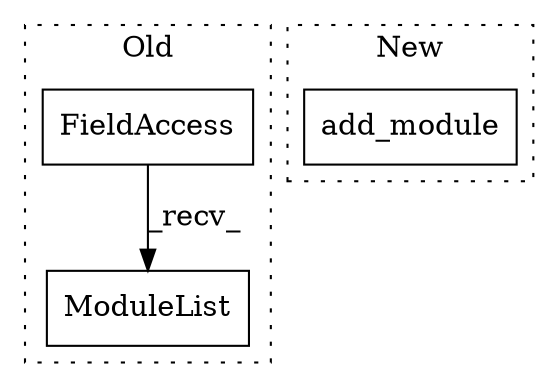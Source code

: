 digraph G {
subgraph cluster0 {
1 [label="ModuleList" a="32" s="1874" l="12" shape="box"];
3 [label="FieldAccess" a="22" s="1865" l="8" shape="box"];
label = "Old";
style="dotted";
}
subgraph cluster1 {
2 [label="add_module" a="32" s="2637,2753" l="11,1" shape="box"];
label = "New";
style="dotted";
}
3 -> 1 [label="_recv_"];
}
